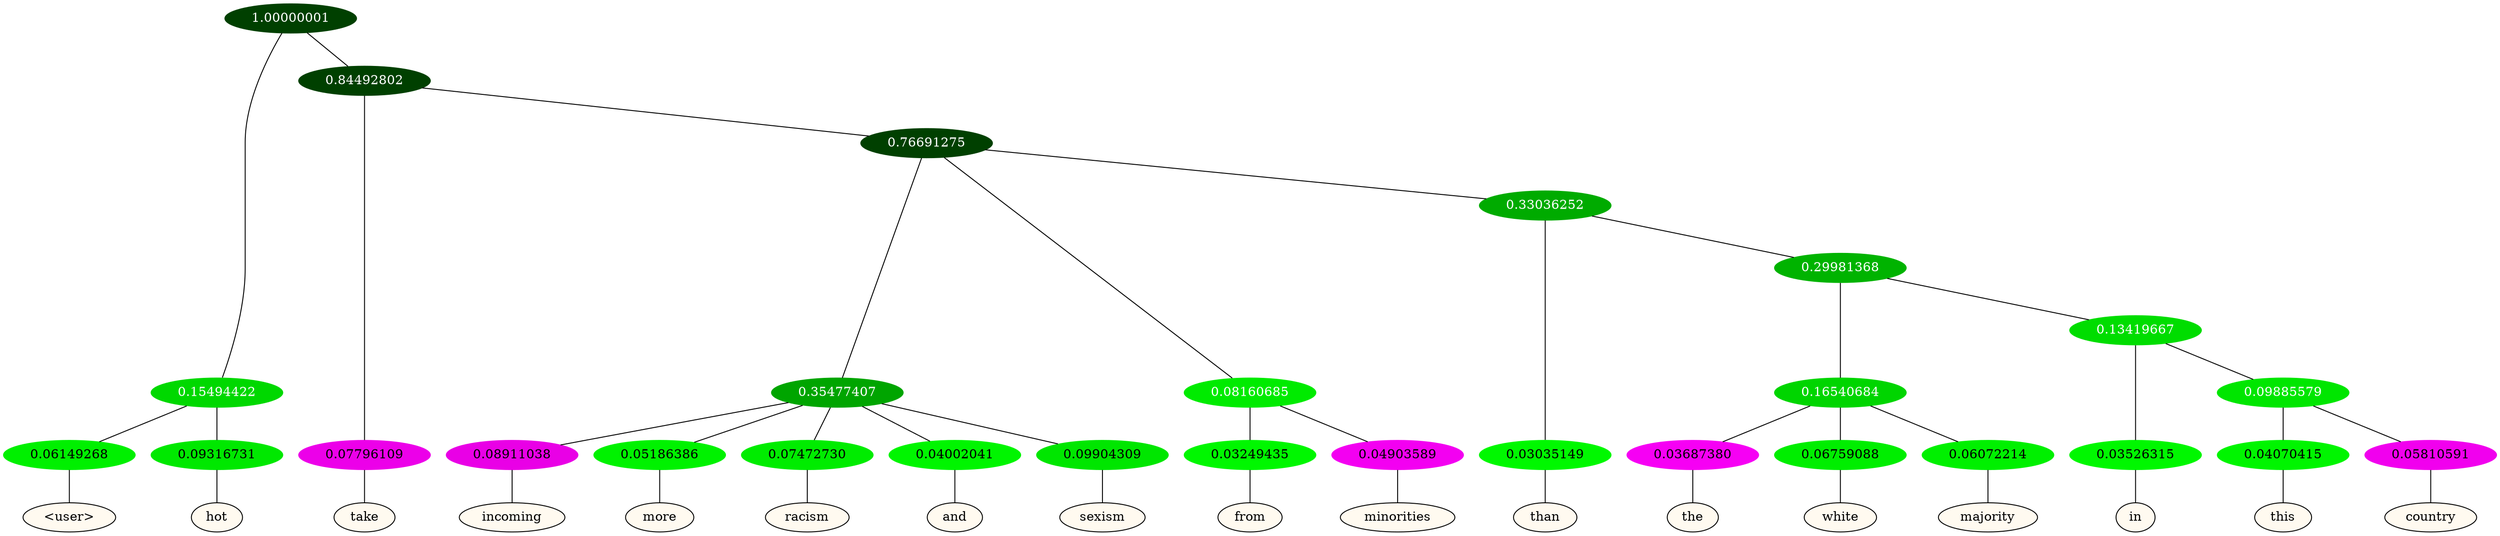 graph {
	node [format=png height=0.15 nodesep=0.001 ordering=out overlap=prism overlap_scaling=0.01 ranksep=0.001 ratio=0.2 style=filled width=0.15]
	{
		rank=same
		a_w_3 [label="\<user\>" color=black fillcolor=floralwhite style="filled,solid"]
		a_w_4 [label=hot color=black fillcolor=floralwhite style="filled,solid"]
		a_w_5 [label=take color=black fillcolor=floralwhite style="filled,solid"]
		a_w_10 [label=incoming color=black fillcolor=floralwhite style="filled,solid"]
		a_w_11 [label=more color=black fillcolor=floralwhite style="filled,solid"]
		a_w_12 [label=racism color=black fillcolor=floralwhite style="filled,solid"]
		a_w_13 [label=and color=black fillcolor=floralwhite style="filled,solid"]
		a_w_14 [label=sexism color=black fillcolor=floralwhite style="filled,solid"]
		a_w_15 [label=from color=black fillcolor=floralwhite style="filled,solid"]
		a_w_16 [label=minorities color=black fillcolor=floralwhite style="filled,solid"]
		a_w_17 [label=than color=black fillcolor=floralwhite style="filled,solid"]
		a_w_21 [label=the color=black fillcolor=floralwhite style="filled,solid"]
		a_w_22 [label=white color=black fillcolor=floralwhite style="filled,solid"]
		a_w_23 [label=majority color=black fillcolor=floralwhite style="filled,solid"]
		a_w_24 [label=in color=black fillcolor=floralwhite style="filled,solid"]
		a_w_26 [label=this color=black fillcolor=floralwhite style="filled,solid"]
		a_w_27 [label=country color=black fillcolor=floralwhite style="filled,solid"]
	}
	a_n_3 -- a_w_3
	a_n_4 -- a_w_4
	a_n_5 -- a_w_5
	a_n_10 -- a_w_10
	a_n_11 -- a_w_11
	a_n_12 -- a_w_12
	a_n_13 -- a_w_13
	a_n_14 -- a_w_14
	a_n_15 -- a_w_15
	a_n_16 -- a_w_16
	a_n_17 -- a_w_17
	a_n_21 -- a_w_21
	a_n_22 -- a_w_22
	a_n_23 -- a_w_23
	a_n_24 -- a_w_24
	a_n_26 -- a_w_26
	a_n_27 -- a_w_27
	{
		rank=same
		a_n_3 [label=0.06149268 color="0.334 1.000 0.939" fontcolor=black]
		a_n_4 [label=0.09316731 color="0.334 1.000 0.907" fontcolor=black]
		a_n_5 [label=0.07796109 color="0.835 1.000 0.922" fontcolor=black]
		a_n_10 [label=0.08911038 color="0.835 1.000 0.911" fontcolor=black]
		a_n_11 [label=0.05186386 color="0.334 1.000 0.948" fontcolor=black]
		a_n_12 [label=0.07472730 color="0.334 1.000 0.925" fontcolor=black]
		a_n_13 [label=0.04002041 color="0.334 1.000 0.960" fontcolor=black]
		a_n_14 [label=0.09904309 color="0.334 1.000 0.901" fontcolor=black]
		a_n_15 [label=0.03249435 color="0.334 1.000 0.968" fontcolor=black]
		a_n_16 [label=0.04903589 color="0.835 1.000 0.951" fontcolor=black]
		a_n_17 [label=0.03035149 color="0.334 1.000 0.970" fontcolor=black]
		a_n_21 [label=0.03687380 color="0.835 1.000 0.963" fontcolor=black]
		a_n_22 [label=0.06759088 color="0.334 1.000 0.932" fontcolor=black]
		a_n_23 [label=0.06072214 color="0.334 1.000 0.939" fontcolor=black]
		a_n_24 [label=0.03526315 color="0.334 1.000 0.965" fontcolor=black]
		a_n_26 [label=0.04070415 color="0.334 1.000 0.959" fontcolor=black]
		a_n_27 [label=0.05810591 color="0.835 1.000 0.942" fontcolor=black]
	}
	a_n_0 [label=1.00000001 color="0.334 1.000 0.250" fontcolor=grey99]
	a_n_1 [label=0.15494422 color="0.334 1.000 0.845" fontcolor=grey99]
	a_n_0 -- a_n_1
	a_n_2 [label=0.84492802 color="0.334 1.000 0.250" fontcolor=grey99]
	a_n_0 -- a_n_2
	a_n_1 -- a_n_3
	a_n_1 -- a_n_4
	a_n_2 -- a_n_5
	a_n_6 [label=0.76691275 color="0.334 1.000 0.250" fontcolor=grey99]
	a_n_2 -- a_n_6
	a_n_7 [label=0.35477407 color="0.334 1.000 0.645" fontcolor=grey99]
	a_n_6 -- a_n_7
	a_n_8 [label=0.08160685 color="0.334 1.000 0.918" fontcolor=grey99]
	a_n_6 -- a_n_8
	a_n_9 [label=0.33036252 color="0.334 1.000 0.670" fontcolor=grey99]
	a_n_6 -- a_n_9
	a_n_7 -- a_n_10
	a_n_7 -- a_n_11
	a_n_7 -- a_n_12
	a_n_7 -- a_n_13
	a_n_7 -- a_n_14
	a_n_8 -- a_n_15
	a_n_8 -- a_n_16
	a_n_9 -- a_n_17
	a_n_18 [label=0.29981368 color="0.334 1.000 0.700" fontcolor=grey99]
	a_n_9 -- a_n_18
	a_n_19 [label=0.16540684 color="0.334 1.000 0.835" fontcolor=grey99]
	a_n_18 -- a_n_19
	a_n_20 [label=0.13419667 color="0.334 1.000 0.866" fontcolor=grey99]
	a_n_18 -- a_n_20
	a_n_19 -- a_n_21
	a_n_19 -- a_n_22
	a_n_19 -- a_n_23
	a_n_20 -- a_n_24
	a_n_25 [label=0.09885579 color="0.334 1.000 0.901" fontcolor=grey99]
	a_n_20 -- a_n_25
	a_n_25 -- a_n_26
	a_n_25 -- a_n_27
}
